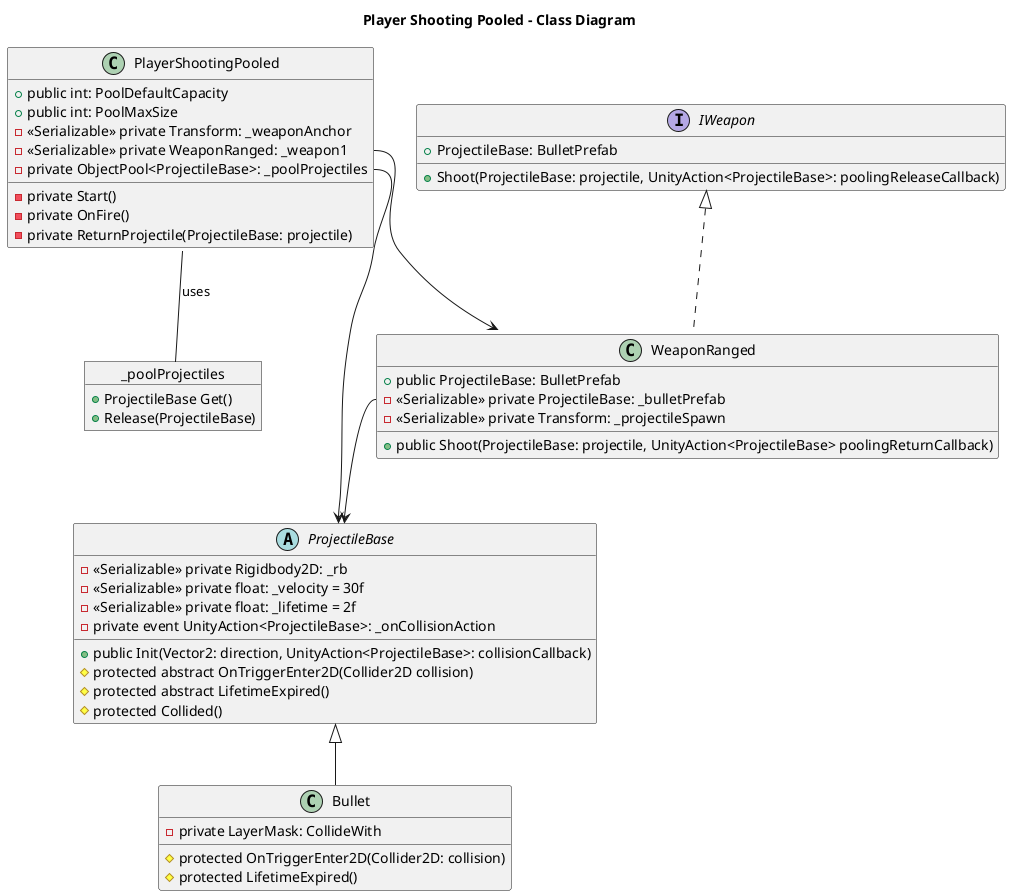 @startuml "player shooting pooled-class diagram.puml"

title Player Shooting Pooled - Class Diagram

class PlayerShootingPooled {
  +public int: PoolDefaultCapacity
  +public int: PoolMaxSize
  -<<Serializable>> private Transform: _weaponAnchor
  -<<Serializable>> private WeaponRanged: _weapon1
  -private ObjectPool<ProjectileBase>: _poolProjectiles
  -private Start()
  -private OnFire()
  -private ReturnProjectile(ProjectileBase: projectile)
}

object _poolProjectiles {
  +ProjectileBase Get()
  +Release(ProjectileBase)
}

PlayerShootingPooled -- _poolProjectiles : uses


interface IWeapon {
  +ProjectileBase: BulletPrefab
  +Shoot(ProjectileBase: projectile, UnityAction<ProjectileBase>: poolingReleaseCallback)
}

class WeaponRanged {
  +public ProjectileBase: BulletPrefab
  -<<Serializable>> private ProjectileBase: _bulletPrefab
  -<<Serializable>> private Transform: _projectileSpawn
  +public Shoot(ProjectileBase: projectile, UnityAction<ProjectileBase> poolingReturnCallback)
}

class WeaponRanged implements IWeapon


abstract class ProjectileBase {
  -<<Serializable>> private Rigidbody2D: _rb
  -<<Serializable>> private float: _velocity = 30f
  -<<Serializable>> private float: _lifetime = 2f
  -private event UnityAction<ProjectileBase>: _onCollisionAction
  +public Init(Vector2: direction, UnityAction<ProjectileBase>: collisionCallback)
  #protected abstract OnTriggerEnter2D(Collider2D collision)
  #protected abstract LifetimeExpired()
  #protected Collided()
}

class Bullet {
  -private LayerMask: CollideWith
  #protected OnTriggerEnter2D(Collider2D: collision)
  #protected LifetimeExpired()
}

class Bullet extends ProjectileBase


' relationships
WeaponRanged::_bulletPrefab --> ProjectileBase 
PlayerShootingPooled::_weapon1 --> WeaponRanged
PlayerShootingPooled::_poolProjectiles --> ProjectileBase


'object BulletPrefab
'object WeaponRanged1Prefab

@enduml
